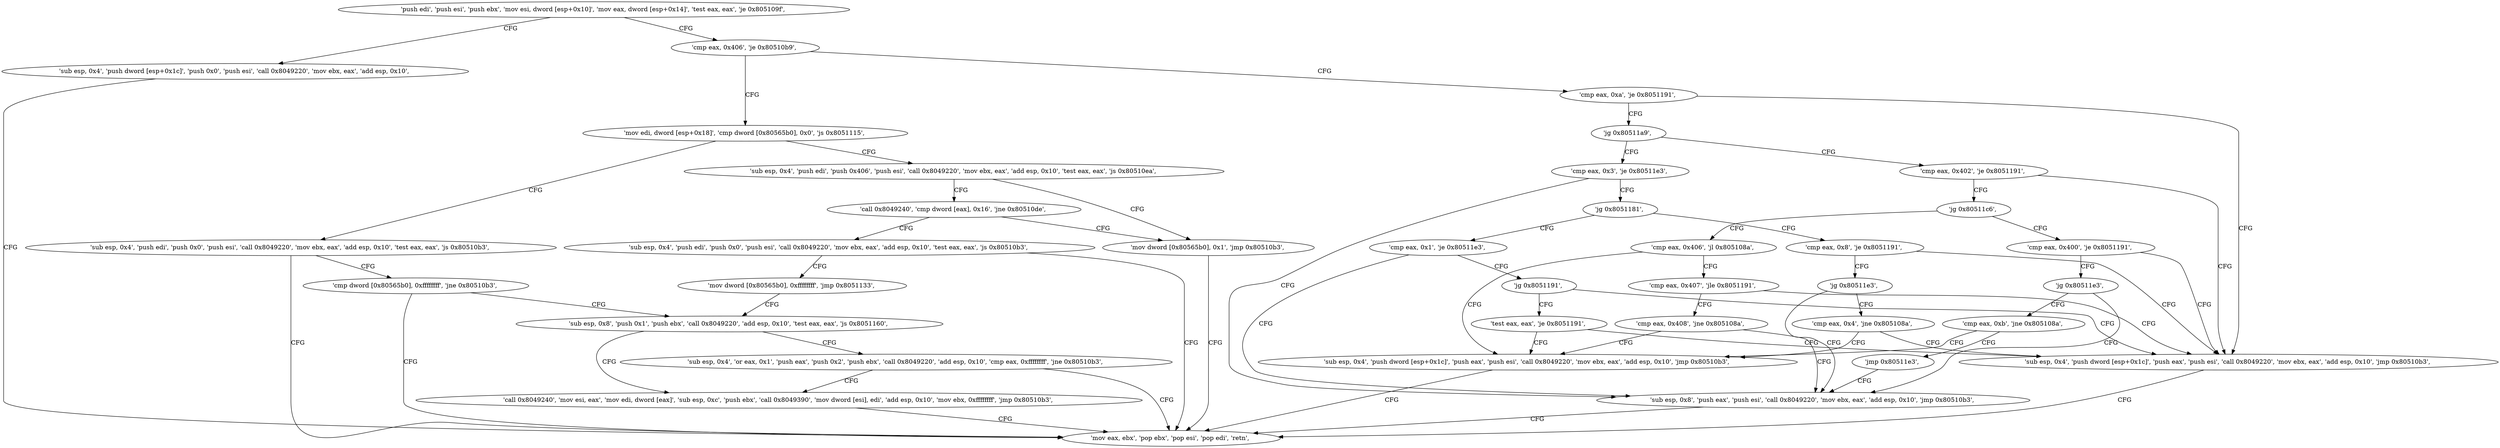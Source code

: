 digraph "func" {
"134549567" [label = "'push edi', 'push esi', 'push ebx', 'mov esi, dword [esp+0x10]', 'mov eax, dword [esp+0x14]', 'test eax, eax', 'je 0x805109f', " ]
"134549663" [label = "'sub esp, 0x4', 'push dword [esp+0x1c]', 'push 0x0', 'push esi', 'call 0x8049220', 'mov ebx, eax', 'add esp, 0x10', " ]
"134549582" [label = "'cmp eax, 0x406', 'je 0x80510b9', " ]
"134549683" [label = "'mov eax, ebx', 'pop ebx', 'pop esi', 'pop edi', 'retn', " ]
"134549689" [label = "'mov edi, dword [esp+0x18]', 'cmp dword [0x80565b0], 0x0', 'js 0x8051115', " ]
"134549589" [label = "'cmp eax, 0xa', 'je 0x8051191', " ]
"134549781" [label = "'sub esp, 0x4', 'push edi', 'push 0x0', 'push esi', 'call 0x8049220', 'mov ebx, eax', 'add esp, 0x10', 'test eax, eax', 'js 0x80510b3', " ]
"134549702" [label = "'sub esp, 0x4', 'push edi', 'push 0x406', 'push esi', 'call 0x8049220', 'mov ebx, eax', 'add esp, 0x10', 'test eax, eax', 'js 0x80510ea', " ]
"134549905" [label = "'sub esp, 0x4', 'push dword [esp+0x1c]', 'push eax', 'push esi', 'call 0x8049220', 'mov ebx, eax', 'add esp, 0x10', 'jmp 0x80510b3', " ]
"134549598" [label = "'jg 0x80511a9', " ]
"134549802" [label = "'cmp dword [0x80565b0], 0xffffffff', 'jne 0x80510b3', " ]
"134549738" [label = "'call 0x8049240', 'cmp dword [eax], 0x16', 'jne 0x80510de', " ]
"134549726" [label = "'mov dword [0x80565b0], 0x1', 'jmp 0x80510b3', " ]
"134549929" [label = "'cmp eax, 0x402', 'je 0x8051191', " ]
"134549604" [label = "'cmp eax, 0x3', 'je 0x80511e3', " ]
"134549811" [label = "'sub esp, 0x8', 'push 0x1', 'push ebx', 'call 0x8049220', 'add esp, 0x10', 'test eax, eax', 'js 0x8051160', " ]
"134549748" [label = "'sub esp, 0x4', 'push edi', 'push 0x0', 'push esi', 'call 0x8049220', 'mov ebx, eax', 'add esp, 0x10', 'test eax, eax', 'js 0x80510b3', " ]
"134549936" [label = "'jg 0x80511c6', " ]
"134549987" [label = "'sub esp, 0x8', 'push eax', 'push esi', 'call 0x8049220', 'mov ebx, eax', 'add esp, 0x10', 'jmp 0x80510b3', " ]
"134549613" [label = "'jg 0x8051181', " ]
"134549856" [label = "'call 0x8049240', 'mov esi, eax', 'mov edi, dword [eax]', 'sub esp, 0xc', 'push ebx', 'call 0x8049390', 'mov dword [esi], edi', 'add esp, 0x10', 'mov ebx, 0xffffffff', 'jmp 0x80510b3', " ]
"134549829" [label = "'sub esp, 0x4', 'or eax, 0x1', 'push eax', 'push 0x2', 'push ebx', 'call 0x8049220', 'add esp, 0x10', 'cmp eax, 0xffffffff', 'jne 0x80510b3', " ]
"134549769" [label = "'mov dword [0x80565b0], 0xffffffff', 'jmp 0x8051133', " ]
"134549958" [label = "'cmp eax, 0x406', 'jl 0x805108a', " ]
"134549938" [label = "'cmp eax, 0x400', 'je 0x8051191', " ]
"134549889" [label = "'cmp eax, 0x8', 'je 0x8051191', " ]
"134549619" [label = "'cmp eax, 0x1', 'je 0x80511e3', " ]
"134549642" [label = "'sub esp, 0x4', 'push dword [esp+0x1c]', 'push eax', 'push esi', 'call 0x8049220', 'mov ebx, eax', 'add esp, 0x10', 'jmp 0x80510b3', " ]
"134549969" [label = "'cmp eax, 0x407', 'jle 0x8051191', " ]
"134549945" [label = "'jg 0x80511e3', " ]
"134549894" [label = "'jg 0x80511e3', " ]
"134549628" [label = "'jg 0x8051191', " ]
"134549976" [label = "'cmp eax, 0x408', 'jne 0x805108a', " ]
"134549947" [label = "'cmp eax, 0xb', 'jne 0x805108a', " ]
"134549896" [label = "'cmp eax, 0x4', 'jne 0x805108a', " ]
"134549634" [label = "'test eax, eax', 'je 0x8051191', " ]
"134549956" [label = "'jmp 0x80511e3', " ]
"134549567" -> "134549663" [ label = "CFG" ]
"134549567" -> "134549582" [ label = "CFG" ]
"134549663" -> "134549683" [ label = "CFG" ]
"134549582" -> "134549689" [ label = "CFG" ]
"134549582" -> "134549589" [ label = "CFG" ]
"134549689" -> "134549781" [ label = "CFG" ]
"134549689" -> "134549702" [ label = "CFG" ]
"134549589" -> "134549905" [ label = "CFG" ]
"134549589" -> "134549598" [ label = "CFG" ]
"134549781" -> "134549683" [ label = "CFG" ]
"134549781" -> "134549802" [ label = "CFG" ]
"134549702" -> "134549738" [ label = "CFG" ]
"134549702" -> "134549726" [ label = "CFG" ]
"134549905" -> "134549683" [ label = "CFG" ]
"134549598" -> "134549929" [ label = "CFG" ]
"134549598" -> "134549604" [ label = "CFG" ]
"134549802" -> "134549683" [ label = "CFG" ]
"134549802" -> "134549811" [ label = "CFG" ]
"134549738" -> "134549726" [ label = "CFG" ]
"134549738" -> "134549748" [ label = "CFG" ]
"134549726" -> "134549683" [ label = "CFG" ]
"134549929" -> "134549905" [ label = "CFG" ]
"134549929" -> "134549936" [ label = "CFG" ]
"134549604" -> "134549987" [ label = "CFG" ]
"134549604" -> "134549613" [ label = "CFG" ]
"134549811" -> "134549856" [ label = "CFG" ]
"134549811" -> "134549829" [ label = "CFG" ]
"134549748" -> "134549683" [ label = "CFG" ]
"134549748" -> "134549769" [ label = "CFG" ]
"134549936" -> "134549958" [ label = "CFG" ]
"134549936" -> "134549938" [ label = "CFG" ]
"134549987" -> "134549683" [ label = "CFG" ]
"134549613" -> "134549889" [ label = "CFG" ]
"134549613" -> "134549619" [ label = "CFG" ]
"134549856" -> "134549683" [ label = "CFG" ]
"134549829" -> "134549683" [ label = "CFG" ]
"134549829" -> "134549856" [ label = "CFG" ]
"134549769" -> "134549811" [ label = "CFG" ]
"134549958" -> "134549642" [ label = "CFG" ]
"134549958" -> "134549969" [ label = "CFG" ]
"134549938" -> "134549905" [ label = "CFG" ]
"134549938" -> "134549945" [ label = "CFG" ]
"134549889" -> "134549905" [ label = "CFG" ]
"134549889" -> "134549894" [ label = "CFG" ]
"134549619" -> "134549987" [ label = "CFG" ]
"134549619" -> "134549628" [ label = "CFG" ]
"134549642" -> "134549683" [ label = "CFG" ]
"134549969" -> "134549905" [ label = "CFG" ]
"134549969" -> "134549976" [ label = "CFG" ]
"134549945" -> "134549987" [ label = "CFG" ]
"134549945" -> "134549947" [ label = "CFG" ]
"134549894" -> "134549987" [ label = "CFG" ]
"134549894" -> "134549896" [ label = "CFG" ]
"134549628" -> "134549905" [ label = "CFG" ]
"134549628" -> "134549634" [ label = "CFG" ]
"134549976" -> "134549642" [ label = "CFG" ]
"134549976" -> "134549987" [ label = "CFG" ]
"134549947" -> "134549642" [ label = "CFG" ]
"134549947" -> "134549956" [ label = "CFG" ]
"134549896" -> "134549642" [ label = "CFG" ]
"134549896" -> "134549905" [ label = "CFG" ]
"134549634" -> "134549905" [ label = "CFG" ]
"134549634" -> "134549642" [ label = "CFG" ]
"134549956" -> "134549987" [ label = "CFG" ]
}
